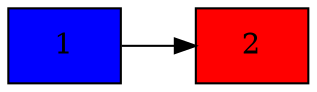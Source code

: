 digraph grafico{
node [style = "filled" shape = "box"]
rankdir = "LR"
"<clases.nodo.Nodo object at 0x000001702EC75070>" [label = "1" fillcolor = "blue"]
"<clases.nodo.Nodo object at 0x000001702EC75070>" -> "<clases.nodo.Nodo object at 0x000001702EC75040>"
"<clases.nodo.Nodo object at 0x000001702EC75040>" [label = "2" fillcolor = "red"]
}